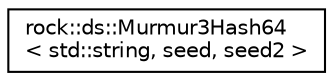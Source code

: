 digraph "类继承关系图"
{
 // LATEX_PDF_SIZE
  edge [fontname="Helvetica",fontsize="10",labelfontname="Helvetica",labelfontsize="10"];
  node [fontname="Helvetica",fontsize="10",shape=record];
  rankdir="LR";
  Node0 [label="rock::ds::Murmur3Hash64\l\< std::string, seed, seed2 \>",height=0.2,width=0.4,color="black", fillcolor="white", style="filled",URL="$classrock_1_1ds_1_1Murmur3Hash64_3_01std_1_1string_00_01seed_00_01seed2_01_4.html",tooltip=" "];
}
